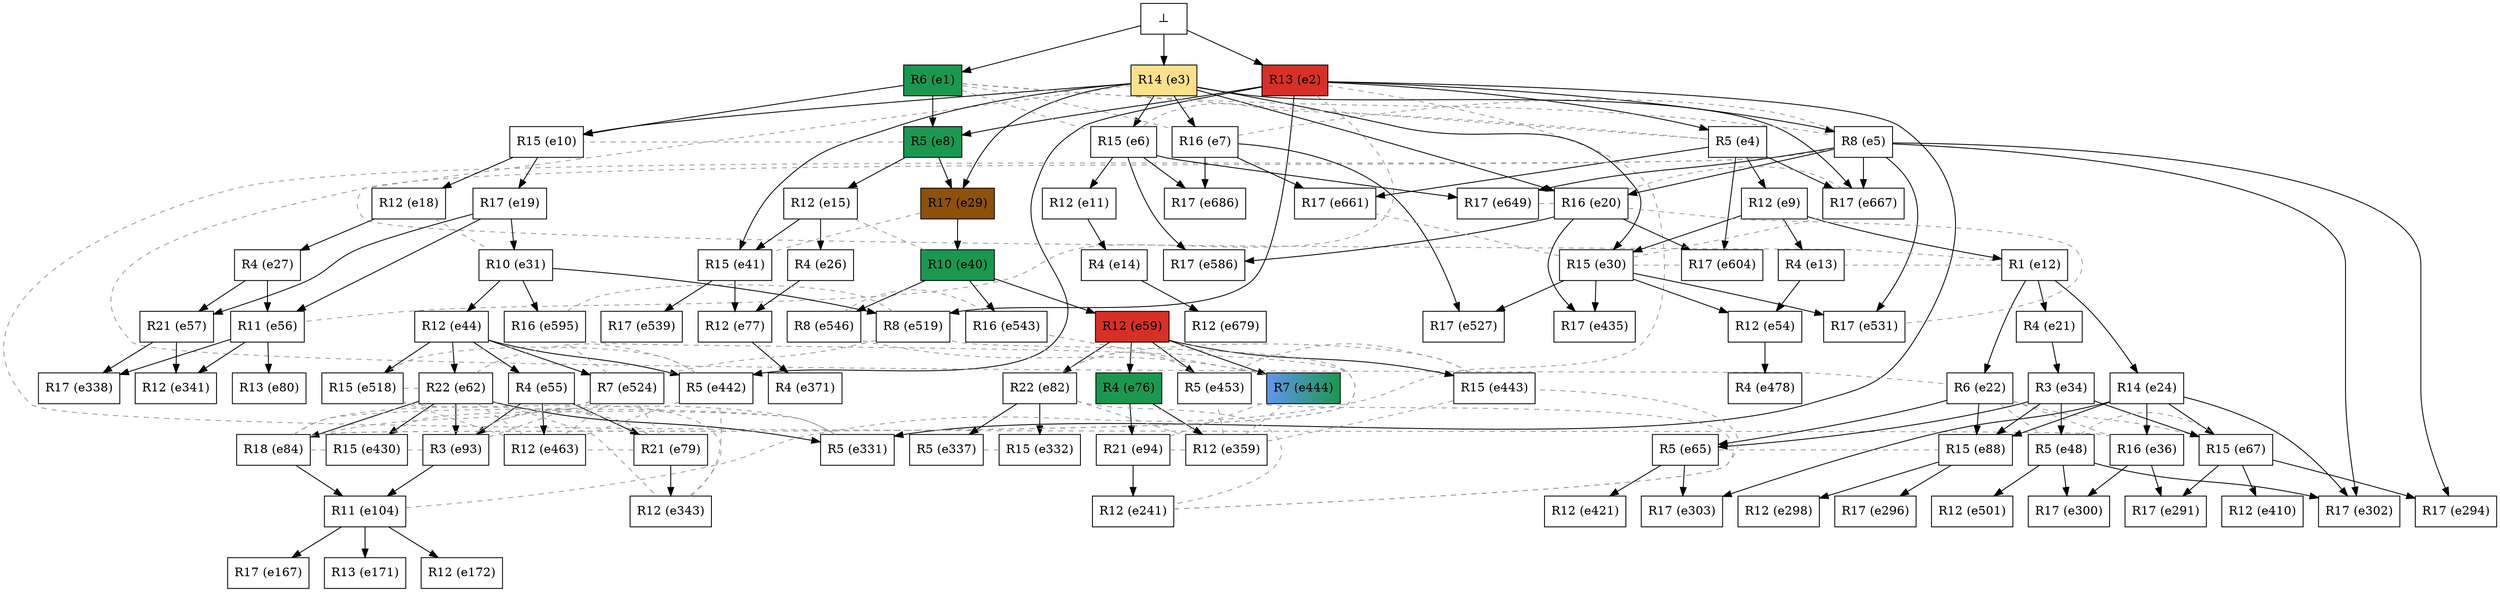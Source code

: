 digraph test {
  e2 -> e4;
  e2 -> e5;
  e3 -> e6;
  e3 -> e7;
  e1 -> e8;
  e2 -> e8;
  e4 -> e9;
  e1 -> e10;
  e3 -> e10;
  e6 -> e11;
  e9 -> e12;
  e9 -> e13;
  e11 -> e14;
  e8 -> e15;
  e10 -> e18;
  e10 -> e19;
  e3 -> e20;
  e5 -> e20;
  e12 -> e21;
  e12 -> e22;
  e12 -> e24;
  e15 -> e26;
  e18 -> e27;
  e3 -> e29;
  e8 -> e29;
  e3 -> e30;
  e9 -> e30;
  e19 -> e31;
  e21 -> e34;
  e24 -> e36;
  e29 -> e40;
  e3 -> e41;
  e15 -> e41;
  e31 -> e44;
  e34 -> e48;
  e13 -> e54;
  e30 -> e54;
  e44 -> e55;
  e19 -> e56;
  e27 -> e56;
  e19 -> e57;
  e27 -> e57;
  e40 -> e59;
  e44 -> e62;
  e22 -> e65;
  e34 -> e65;
  e24 -> e67;
  e34 -> e67;
  e59 -> e76;
  e26 -> e77;
  e41 -> e77;
  e55 -> e79;
  e56 -> e80;
  e59 -> e82;
  e62 -> e84;
  e22 -> e88;
  e24 -> e88;
  e34 -> e88;
  e55 -> e93;
  e62 -> e93;
  e76 -> e94;
  e84 -> e104;
  e93 -> e104;
  e104 -> e167;
  e104 -> e171;
  e104 -> e172;
  e94 -> e241;
  e36 -> e291;
  e67 -> e291;
  e5 -> e294;
  e67 -> e294;
  e88 -> e296;
  e88 -> e298;
  e36 -> e300;
  e48 -> e300;
  e5 -> e302;
  e24 -> e302;
  e48 -> e302;
  e24 -> e303;
  e65 -> e303;
  e2 -> e331;
  e62 -> e331;
  e82 -> e332;
  e82 -> e337;
  e56 -> e338;
  e57 -> e338;
  e56 -> e341;
  e57 -> e341;
  e79 -> e343;
  e76 -> e359;
  e77 -> e371;
  e67 -> e410;
  e65 -> e421;
  e62 -> e430;
  e20 -> e435;
  e30 -> e435;
  e2 -> e442;
  e44 -> e442;
  e59 -> e443;
  e59 -> e444;
  e59 -> e453;
  e55 -> e463;
  e54 -> e478;
  e48 -> e501;
  e44 -> e518;
  e2 -> e519;
  e31 -> e519;
  e44 -> e524;
  e7 -> e527;
  e30 -> e527;
  e5 -> e531;
  e30 -> e531;
  e41 -> e539;
  e40 -> e543;
  e40 -> e546;
  e6 -> e586;
  e20 -> e586;
  e31 -> e595;
  e4 -> e604;
  e20 -> e604;
  e5 -> e649;
  e6 -> e649;
  e4 -> e661;
  e7 -> e661;
  e3 -> e667;
  e4 -> e667;
  e5 -> e667;
  e14 -> e679;
  e6 -> e686;
  e7 -> e686;
  e0 -> e1;
  e0 -> e2;
  e0 -> e3;

//conflicts
  e1 -> e4 [arrowhead=none color=gray60 style=dashed constraint=false];
  e1 -> e5 [arrowhead=none color=gray60 style=dashed constraint=false];
  e1 -> e6 [arrowhead=none color=gray60 style=dashed constraint=false];
  e1 -> e7 [arrowhead=none color=gray60 style=dashed constraint=false];
  e2 -> e56 [arrowhead=none color=gray60 style=dashed constraint=false];
  e2 -> e104 [arrowhead=none color=gray60 style=dashed constraint=false];
  e3 -> e12 [arrowhead=none color=gray60 style=dashed constraint=false];
  e4 -> e6 [arrowhead=none color=gray60 style=dashed constraint=false];
  e5 -> e7 [arrowhead=none color=gray60 style=dashed constraint=false];
  e5 -> e22 [arrowhead=none color=gray60 style=dashed constraint=false];
  e5 -> e36 [arrowhead=none color=gray60 style=dashed constraint=false];
  e8 -> e10 [arrowhead=none color=gray60 style=dashed constraint=false];
  e12 -> e13 [arrowhead=none color=gray60 style=dashed constraint=false];
  e15 -> e40 [arrowhead=none color=gray60 style=dashed constraint=false];
  e18 -> e31 [arrowhead=none color=gray60 style=dashed constraint=false];
  e20 -> e531 [arrowhead=none color=gray60 style=dashed constraint=false];
  e20 -> e649 [arrowhead=none color=gray60 style=dashed constraint=false];
  e20 -> e667 [arrowhead=none color=gray60 style=dashed constraint=false];
  e22 -> e36 [arrowhead=none color=gray60 style=dashed constraint=false];
  e22 -> e48 [arrowhead=none color=gray60 style=dashed constraint=false];
  e22 -> e67 [arrowhead=none color=gray60 style=dashed constraint=false];
  e29 -> e41 [arrowhead=none color=gray60 style=dashed constraint=false];
  e30 -> e604 [arrowhead=none color=gray60 style=dashed constraint=false];
  e30 -> e661 [arrowhead=none color=gray60 style=dashed constraint=false];
  e30 -> e667 [arrowhead=none color=gray60 style=dashed constraint=false];
  e48 -> e67 [arrowhead=none color=gray60 style=dashed constraint=false];
  e62 -> e343 [arrowhead=none color=gray60 style=dashed constraint=false];
  e62 -> e442 [arrowhead=none color=gray60 style=dashed constraint=false];
  e62 -> e463 [arrowhead=none color=gray60 style=dashed constraint=false];
  e62 -> e518 [arrowhead=none color=gray60 style=dashed constraint=false];
  e65 -> e88 [arrowhead=none color=gray60 style=dashed constraint=false];
  e79 -> e84 [arrowhead=none color=gray60 style=dashed constraint=false];
  e79 -> e93 [arrowhead=none color=gray60 style=dashed constraint=false];
  e79 -> e463 [arrowhead=none color=gray60 style=dashed constraint=false];
  e79 -> e524 [arrowhead=none color=gray60 style=dashed constraint=false];
  e82 -> e241 [arrowhead=none color=gray60 style=dashed constraint=false];
  e82 -> e359 [arrowhead=none color=gray60 style=dashed constraint=false];
  e82 -> e443 [arrowhead=none color=gray60 style=dashed constraint=false];
  e82 -> e453 [arrowhead=none color=gray60 style=dashed constraint=false];
  e84 -> e331 [arrowhead=none color=gray60 style=dashed constraint=false];
  e84 -> e430 [arrowhead=none color=gray60 style=dashed constraint=false];
  e84 -> e519 [arrowhead=none color=gray60 style=dashed constraint=false];
  e84 -> e524 [arrowhead=none color=gray60 style=dashed constraint=false];
  e84 -> e595 [arrowhead=none color=gray60 style=dashed constraint=false];
  e93 -> e331 [arrowhead=none color=gray60 style=dashed constraint=false];
  e93 -> e430 [arrowhead=none color=gray60 style=dashed constraint=false];
  e93 -> e524 [arrowhead=none color=gray60 style=dashed constraint=false];
  e94 -> e359 [arrowhead=none color=gray60 style=dashed constraint=false];
  e94 -> e444 [arrowhead=none color=gray60 style=dashed constraint=false];
  e241 -> e443 [arrowhead=none color=gray60 style=dashed constraint=false];
  e241 -> e453 [arrowhead=none color=gray60 style=dashed constraint=false];
  e331 -> e430 [arrowhead=none color=gray60 style=dashed constraint=false];
  e332 -> e337 [arrowhead=none color=gray60 style=dashed constraint=false];
  e343 -> e442 [arrowhead=none color=gray60 style=dashed constraint=false];
  e343 -> e518 [arrowhead=none color=gray60 style=dashed constraint=false];
  e359 -> e443 [arrowhead=none color=gray60 style=dashed constraint=false];
  e359 -> e444 [arrowhead=none color=gray60 style=dashed constraint=false];
  e359 -> e453 [arrowhead=none color=gray60 style=dashed constraint=false];
  e442 -> e463 [arrowhead=none color=gray60 style=dashed constraint=false];
  e442 -> e518 [arrowhead=none color=gray60 style=dashed constraint=false];
  e443 -> e453 [arrowhead=none color=gray60 style=dashed constraint=false];
  e444 -> e543 [arrowhead=none color=gray60 style=dashed constraint=false];
  e444 -> e546 [arrowhead=none color=gray60 style=dashed constraint=false];
  e463 -> e518 [arrowhead=none color=gray60 style=dashed constraint=false];
  e463 -> e524 [arrowhead=none color=gray60 style=dashed constraint=false];
  e519 -> e524 [arrowhead=none color=gray60 style=dashed constraint=false];
  e519 -> e595 [arrowhead=none color=gray60 style=dashed constraint=false];
  e524 -> e595 [arrowhead=none color=gray60 style=dashed constraint=false];
  e543 -> e546 [arrowhead=none color=gray60 style=dashed constraint=false];

  e1 [color="black" fillcolor="#1a9850:#1a9850" label="R6 (e1)" shape=box style=filled];
  e2 [color="black" fillcolor="#d73027:#d73027" label="R13 (e2)" shape=box style=filled];
  e3 [color="black" fillcolor="#fee08b:#fee08b" label="R14 (e3)" shape=box style=filled];
  e4 [color="black" fillcolor="white:white" label="R5 (e4)" shape=box style=filled];
  e5 [color="black" fillcolor="white:white" label="R8 (e5)" shape=box style=filled];
  e6 [color="black" fillcolor="white:white" label="R15 (e6)" shape=box style=filled];
  e7 [color="black" fillcolor="white:white" label="R16 (e7)" shape=box style=filled];
  e8 [color="black" fillcolor="#1a9850:#1a9850" label="R5 (e8)" shape=box style=filled];
  e9 [color="black" fillcolor="white:white" label="R12 (e9)" shape=box style=filled];
  e10 [color="black" fillcolor="white:white" label="R15 (e10)" shape=box style=filled];
  e11 [color="black" fillcolor="white:white" label="R12 (e11)" shape=box style=filled];
  e12 [color="black" fillcolor="white:white" label="R1 (e12)" shape=box style=filled];
  e13 [color="black" fillcolor="white:white" label="R4 (e13)" shape=box style=filled];
  e14 [color="black" fillcolor="white:white" label="R4 (e14)" shape=box style=filled];
  e15 [color="black" fillcolor="white:white" label="R12 (e15)" shape=box style=filled];
  e18 [color="black" fillcolor="white:white" label="R12 (e18)" shape=box style=filled];
  e19 [color="black" fillcolor="white:white" label="R17 (e19)" shape=box style=filled];
  e20 [color="black" fillcolor="white:white" label="R16 (e20)" shape=box style=filled];
  e21 [color="black" fillcolor="white:white" label="R4 (e21)" shape=box style=filled];
  e22 [color="black" fillcolor="white:white" label="R6 (e22)" shape=box style=filled];
  e24 [color="black" fillcolor="white:white" label="R14 (e24)" shape=box style=filled];
  e26 [color="black" fillcolor="white:white" label="R4 (e26)" shape=box style=filled];
  e27 [color="black" fillcolor="white:white" label="R4 (e27)" shape=box style=filled];
  e29 [color="black" fillcolor="#8c510a:#8c510a" label="R17 (e29)" shape=box style=filled];
  e30 [color="black" fillcolor="white:white" label="R15 (e30)" shape=box style=filled];
  e31 [color="black" fillcolor="white:white" label="R10 (e31)" shape=box style=filled];
  e34 [color="black" fillcolor="white:white" label="R3 (e34)" shape=box style=filled];
  e36 [color="black" fillcolor="white:white" label="R16 (e36)" shape=box style=filled];
  e40 [color="black" fillcolor="#1a9850:#1a9850" label="R10 (e40)" shape=box style=filled];
  e41 [color="black" fillcolor="white:white" label="R15 (e41)" shape=box style=filled];
  e44 [color="black" fillcolor="white:white" label="R12 (e44)" shape=box style=filled];
  e48 [color="black" fillcolor="white:white" label="R5 (e48)" shape=box style=filled];
  e54 [color="black" fillcolor="white:white" label="R12 (e54)" shape=box style=filled];
  e55 [color="black" fillcolor="white:white" label="R4 (e55)" shape=box style=filled];
  e56 [color="black" fillcolor="white:white" label="R11 (e56)" shape=box style=filled];
  e57 [color="black" fillcolor="white:white" label="R21 (e57)" shape=box style=filled];
  e59 [color="black" fillcolor="#d73027:#d73027" label="R12 (e59)" shape=box style=filled];
  e62 [color="black" fillcolor="white:white" label="R22 (e62)" shape=box style=filled];
  e65 [color="black" fillcolor="white:white" label="R5 (e65)" shape=box style=filled];
  e67 [color="black" fillcolor="white:white" label="R15 (e67)" shape=box style=filled];
  e76 [color="black" fillcolor="#1a9850:#1a9850" label="R4 (e76)" shape=box style=filled];
  e77 [color="black" fillcolor="white:white" label="R12 (e77)" shape=box style=filled];
  e79 [color="black" fillcolor="white:white" label="R21 (e79)" shape=box style=filled];
  e80 [color="black" fillcolor="white:white" label="R13 (e80)" shape=box style=filled];
  e82 [color="black" fillcolor="white:white" label="R22 (e82)" shape=box style=filled];
  e84 [color="black" fillcolor="white:white" label="R18 (e84)" shape=box style=filled];
  e88 [color="black" fillcolor="white:white" label="R15 (e88)" shape=box style=filled];
  e93 [color="black" fillcolor="white:white" label="R3 (e93)" shape=box style=filled];
  e94 [color="black" fillcolor="white:white" label="R21 (e94)" shape=box style=filled];
  e104 [color="black" fillcolor="white:white" label="R11 (e104)" shape=box style=filled];
  e167 [color="black" fillcolor="white:white" label="R17 (e167)" shape=box style=filled];
  e171 [color="black" fillcolor="white:white" label="R13 (e171)" shape=box style=filled];
  e172 [color="black" fillcolor="white:white" label="R12 (e172)" shape=box style=filled];
  e241 [color="black" fillcolor="white:white" label="R12 (e241)" shape=box style=filled];
  e291 [color="black" fillcolor="white:white" label="R17 (e291)" shape=box style=filled];
  e294 [color="black" fillcolor="white:white" label="R17 (e294)" shape=box style=filled];
  e296 [color="black" fillcolor="white:white" label="R17 (e296)" shape=box style=filled];
  e298 [color="black" fillcolor="white:white" label="R12 (e298)" shape=box style=filled];
  e300 [color="black" fillcolor="white:white" label="R17 (e300)" shape=box style=filled];
  e302 [color="black" fillcolor="white:white" label="R17 (e302)" shape=box style=filled];
  e303 [color="black" fillcolor="white:white" label="R17 (e303)" shape=box style=filled];
  e331 [color="black" fillcolor="white:white" label="R5 (e331)" shape=box style=filled];
  e332 [color="black" fillcolor="white:white" label="R15 (e332)" shape=box style=filled];
  e337 [color="black" fillcolor="white:white" label="R5 (e337)" shape=box style=filled];
  e338 [color="black" fillcolor="white:white" label="R17 (e338)" shape=box style=filled];
  e341 [color="black" fillcolor="white:white" label="R12 (e341)" shape=box style=filled];
  e343 [color="black" fillcolor="white:white" label="R12 (e343)" shape=box style=filled];
  e359 [color="black" fillcolor="white:white" label="R12 (e359)" shape=box style=filled];
  e371 [color="black" fillcolor="white:white" label="R4 (e371)" shape=box style=filled];
  e410 [color="black" fillcolor="white:white" label="R12 (e410)" shape=box style=filled];
  e421 [color="black" fillcolor="white:white" label="R12 (e421)" shape=box style=filled];
  e430 [color="black" fillcolor="white:white" label="R15 (e430)" shape=box style=filled];
  e435 [color="black" fillcolor="white:white" label="R17 (e435)" shape=box style=filled];
  e442 [color="black" fillcolor="white:white" label="R5 (e442)" shape=box style=filled];
  e443 [color="black" fillcolor="white:white" label="R15 (e443)" shape=box style=filled];
  e444 [color="black" fillcolor="cornflowerblue:#1a9850" label="R7 (e444)" shape=box style=filled];
  e453 [color="black" fillcolor="white:white" label="R5 (e453)" shape=box style=filled];
  e463 [color="black" fillcolor="white:white" label="R12 (e463)" shape=box style=filled];
  e478 [color="black" fillcolor="white:white" label="R4 (e478)" shape=box style=filled];
  e501 [color="black" fillcolor="white:white" label="R12 (e501)" shape=box style=filled];
  e518 [color="black" fillcolor="white:white" label="R15 (e518)" shape=box style=filled];
  e519 [color="black" fillcolor="white:white" label="R8 (e519)" shape=box style=filled];
  e524 [color="black" fillcolor="white:white" label="R7 (e524)" shape=box style=filled];
  e527 [color="black" fillcolor="white:white" label="R17 (e527)" shape=box style=filled];
  e531 [color="black" fillcolor="white:white" label="R17 (e531)" shape=box style=filled];
  e539 [color="black" fillcolor="white:white" label="R17 (e539)" shape=box style=filled];
  e543 [color="black" fillcolor="white:white" label="R16 (e543)" shape=box style=filled];
  e546 [color="black" fillcolor="white:white" label="R8 (e546)" shape=box style=filled];
  e586 [color="black" fillcolor="white:white" label="R17 (e586)" shape=box style=filled];
  e595 [color="black" fillcolor="white:white" label="R16 (e595)" shape=box style=filled];
  e604 [color="black" fillcolor="white:white" label="R17 (e604)" shape=box style=filled];
  e649 [color="black" fillcolor="white:white" label="R17 (e649)" shape=box style=filled];
  e661 [color="black" fillcolor="white:white" label="R17 (e661)" shape=box style=filled];
  e667 [color="black" fillcolor="white:white" label="R17 (e667)" shape=box style=filled];
  e679 [color="black" fillcolor="white:white" label="R12 (e679)" shape=box style=filled];
  e686 [color="black" fillcolor="white:white" label="R17 (e686)" shape=box style=filled];
  e0 [fillcolor="white" label="⊥" shape=box style=filled];
}
